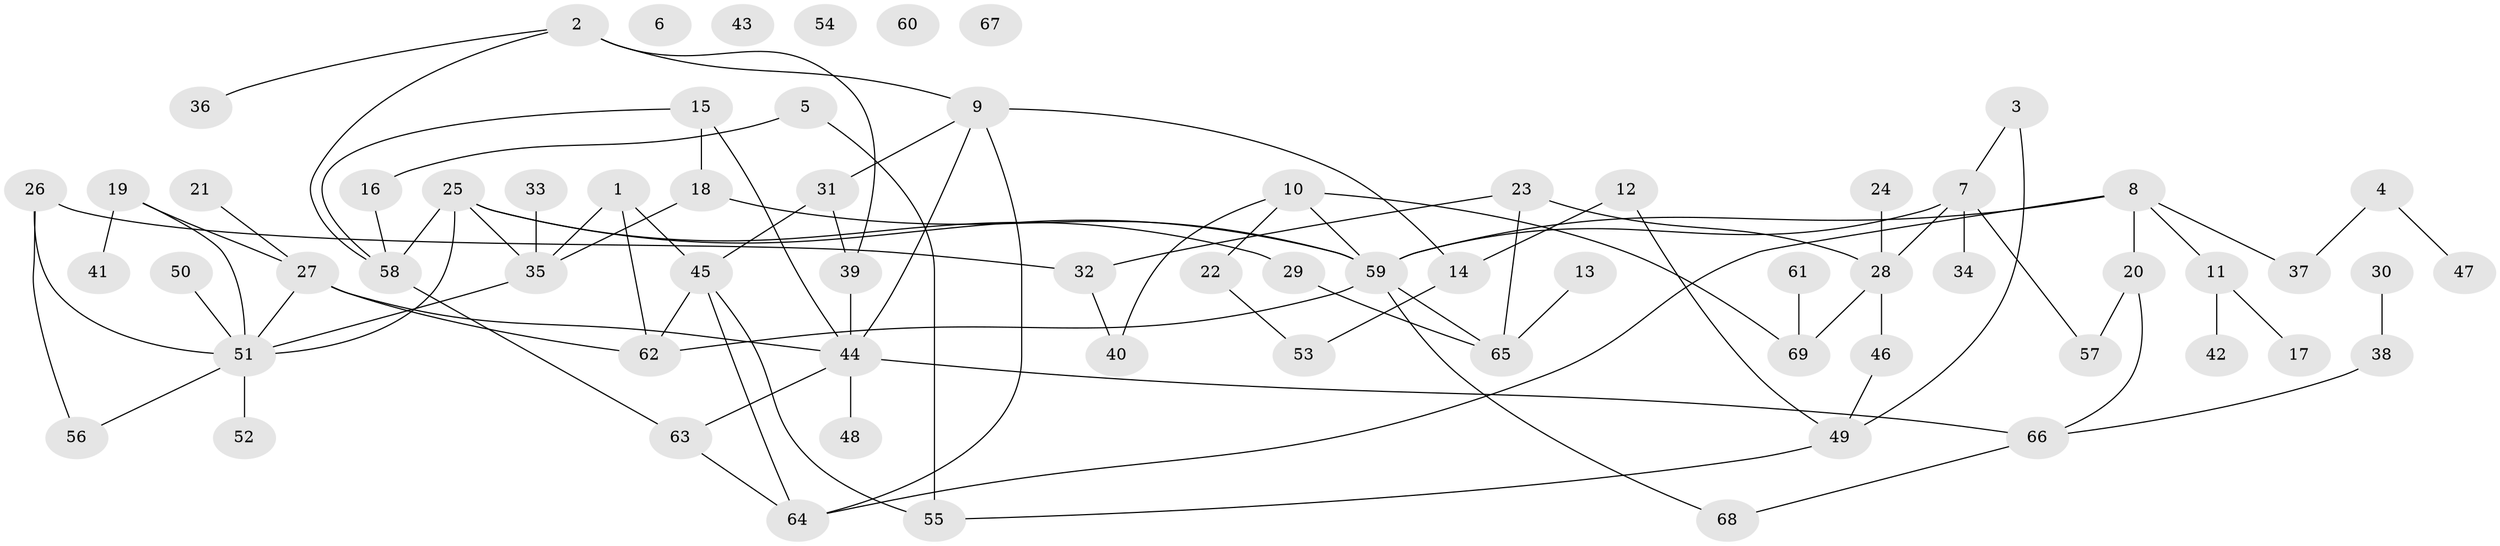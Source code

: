 // Generated by graph-tools (version 1.1) at 2025/13/03/09/25 04:13:11]
// undirected, 69 vertices, 93 edges
graph export_dot {
graph [start="1"]
  node [color=gray90,style=filled];
  1;
  2;
  3;
  4;
  5;
  6;
  7;
  8;
  9;
  10;
  11;
  12;
  13;
  14;
  15;
  16;
  17;
  18;
  19;
  20;
  21;
  22;
  23;
  24;
  25;
  26;
  27;
  28;
  29;
  30;
  31;
  32;
  33;
  34;
  35;
  36;
  37;
  38;
  39;
  40;
  41;
  42;
  43;
  44;
  45;
  46;
  47;
  48;
  49;
  50;
  51;
  52;
  53;
  54;
  55;
  56;
  57;
  58;
  59;
  60;
  61;
  62;
  63;
  64;
  65;
  66;
  67;
  68;
  69;
  1 -- 35;
  1 -- 45;
  1 -- 62;
  2 -- 9;
  2 -- 36;
  2 -- 39;
  2 -- 58;
  3 -- 7;
  3 -- 49;
  4 -- 37;
  4 -- 47;
  5 -- 16;
  5 -- 55;
  7 -- 28;
  7 -- 34;
  7 -- 57;
  7 -- 59;
  8 -- 11;
  8 -- 20;
  8 -- 37;
  8 -- 59;
  8 -- 64;
  9 -- 14;
  9 -- 31;
  9 -- 44;
  9 -- 64;
  10 -- 22;
  10 -- 40;
  10 -- 59;
  10 -- 69;
  11 -- 17;
  11 -- 42;
  12 -- 14;
  12 -- 49;
  13 -- 65;
  14 -- 53;
  15 -- 18;
  15 -- 44;
  15 -- 58;
  16 -- 58;
  18 -- 35;
  18 -- 59;
  19 -- 27;
  19 -- 41;
  19 -- 51;
  20 -- 57;
  20 -- 66;
  21 -- 27;
  22 -- 53;
  23 -- 28;
  23 -- 32;
  23 -- 65;
  24 -- 28;
  25 -- 29;
  25 -- 35;
  25 -- 51;
  25 -- 58;
  25 -- 59;
  26 -- 32;
  26 -- 51;
  26 -- 56;
  27 -- 44;
  27 -- 51;
  27 -- 62;
  28 -- 46;
  28 -- 69;
  29 -- 65;
  30 -- 38;
  31 -- 39;
  31 -- 45;
  32 -- 40;
  33 -- 35;
  35 -- 51;
  38 -- 66;
  39 -- 44;
  44 -- 48;
  44 -- 63;
  44 -- 66;
  45 -- 55;
  45 -- 62;
  45 -- 64;
  46 -- 49;
  49 -- 55;
  50 -- 51;
  51 -- 52;
  51 -- 56;
  58 -- 63;
  59 -- 62;
  59 -- 65;
  59 -- 68;
  61 -- 69;
  63 -- 64;
  66 -- 68;
}
